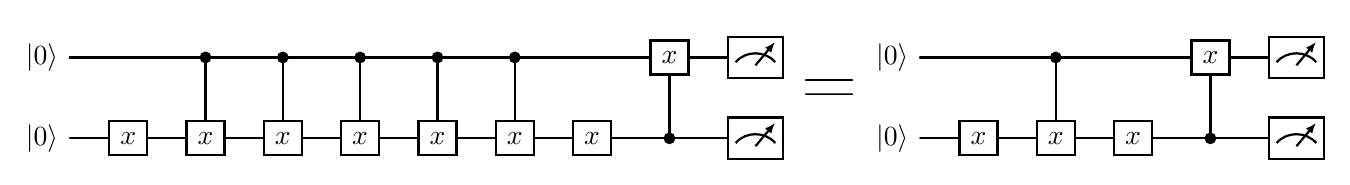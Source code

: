 \documentclass[border=6pt]{standalone}
\usepackage[utf8]{inputenc}
\usepackage[T1]{fontenc}
\usepackage{tikz}
\usetikzlibrary{quantikz2}
\begin{document}\begin{quantikz}
	\lstick{\ket{0}}	&	\qw	&	\ctrl{1}	&	\ctrl{1}	&	\ctrl{1}	&	\ctrl{1}	&	\ctrl{1}	&	\qw	&	\gate{x}	&	\meter{}\\
	\lstick{\ket{0}}	&	\gate{x}	&	\gate{x}	&	\gate{x}	&	\gate{x}	&	\gate{x}	&	\gate{x}	&	\gate{x}	&	\ctrl{-1}	&	\meter{}
\end{quantikz}
{\Huge{\textbf{=}}}
\begin{quantikz}
	\lstick{\ket{0}}	&	\qw	&	\ctrl{1}	&	\qw	&	\gate{x}	&	\meter{}\\
	\lstick{\ket{0}}	&	\gate{x}	&	\gate{x}	&	\gate{x}	&	\ctrl{-1}	&	\meter{}
\end{quantikz}
\end{document}